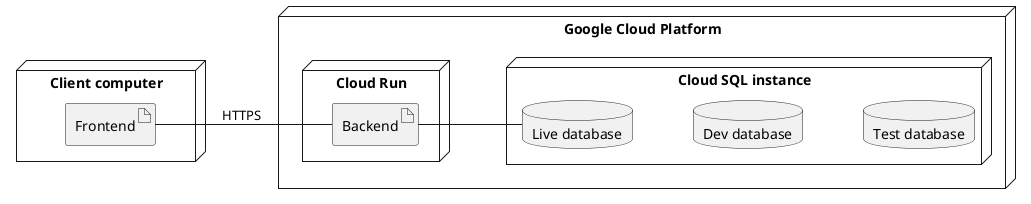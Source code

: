 @startuml physical

left to right direction

node "Client computer" {
  artifact "Frontend" as frontend
}

node "Google Cloud Platform" {
  node "Cloud Run" {
    artifact "Backend" as backend
  }

  node "Cloud SQL instance" {
    database "Live database" as live_database
    database "Dev database" as dev_database
    database "Test database" as test_database
  }
}

frontend -down- backend : "HTTPS"
backend -down- live_database
live_database -[hidden]down- dev_database
dev_database -[hidden]down- test_database

@enduml
